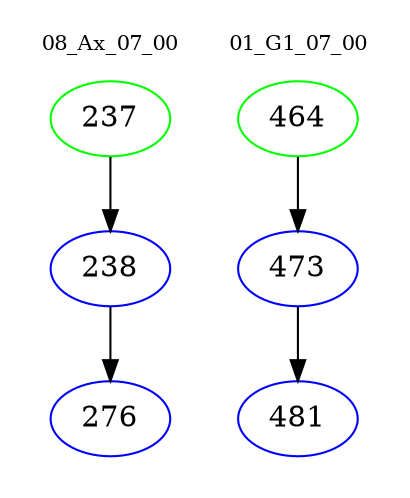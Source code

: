 digraph{
subgraph cluster_0 {
color = white
label = "08_Ax_07_00";
fontsize=10;
T0_237 [label="237", color="green"]
T0_237 -> T0_238 [color="black"]
T0_238 [label="238", color="blue"]
T0_238 -> T0_276 [color="black"]
T0_276 [label="276", color="blue"]
}
subgraph cluster_1 {
color = white
label = "01_G1_07_00";
fontsize=10;
T1_464 [label="464", color="green"]
T1_464 -> T1_473 [color="black"]
T1_473 [label="473", color="blue"]
T1_473 -> T1_481 [color="black"]
T1_481 [label="481", color="blue"]
}
}
